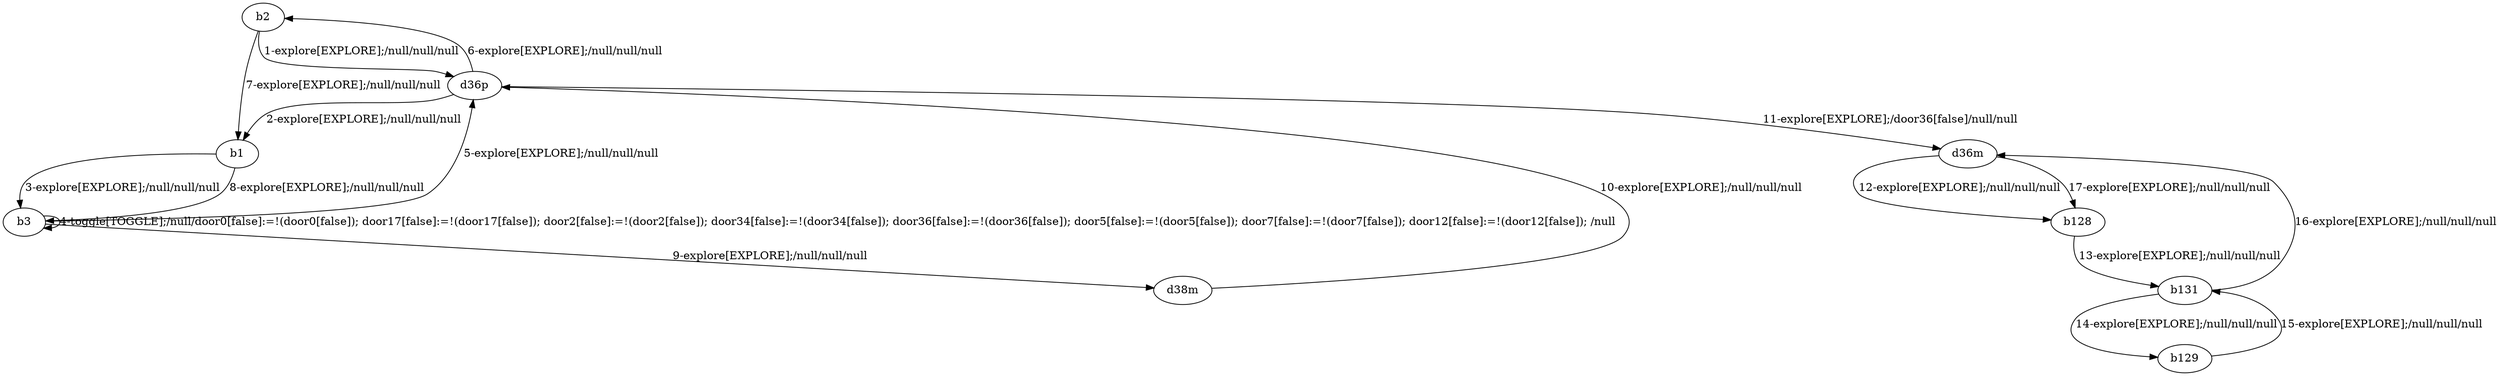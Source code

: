 # Total number of goals covered by this test: 4
# d36m --> b128
# b128 --> b131
# b129 --> b131
# b131 --> b129

digraph g {
"b2" -> "d36p" [label = "1-explore[EXPLORE];/null/null/null"];
"d36p" -> "b1" [label = "2-explore[EXPLORE];/null/null/null"];
"b1" -> "b3" [label = "3-explore[EXPLORE];/null/null/null"];
"b3" -> "b3" [label = "4-toggle[TOGGLE];/null/door0[false]:=!(door0[false]); door17[false]:=!(door17[false]); door2[false]:=!(door2[false]); door34[false]:=!(door34[false]); door36[false]:=!(door36[false]); door5[false]:=!(door5[false]); door7[false]:=!(door7[false]); door12[false]:=!(door12[false]); /null"];
"b3" -> "d36p" [label = "5-explore[EXPLORE];/null/null/null"];
"d36p" -> "b2" [label = "6-explore[EXPLORE];/null/null/null"];
"b2" -> "b1" [label = "7-explore[EXPLORE];/null/null/null"];
"b1" -> "b3" [label = "8-explore[EXPLORE];/null/null/null"];
"b3" -> "d38m" [label = "9-explore[EXPLORE];/null/null/null"];
"d38m" -> "d36p" [label = "10-explore[EXPLORE];/null/null/null"];
"d36p" -> "d36m" [label = "11-explore[EXPLORE];/door36[false]/null/null"];
"d36m" -> "b128" [label = "12-explore[EXPLORE];/null/null/null"];
"b128" -> "b131" [label = "13-explore[EXPLORE];/null/null/null"];
"b131" -> "b129" [label = "14-explore[EXPLORE];/null/null/null"];
"b129" -> "b131" [label = "15-explore[EXPLORE];/null/null/null"];
"b131" -> "d36m" [label = "16-explore[EXPLORE];/null/null/null"];
"d36m" -> "b128" [label = "17-explore[EXPLORE];/null/null/null"];
}